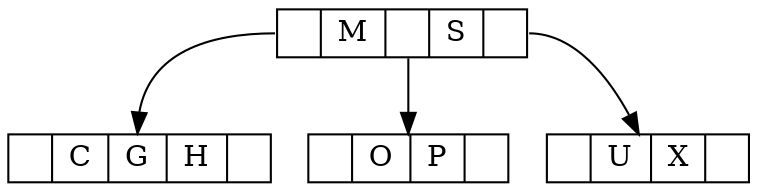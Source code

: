 digraph one {
	node [shape = record, height=.1];
	node0[label = "<f0> | <f1> M | <f2> |<f3> S| <f4> "];
	node1[label = "<f0> | <f1> C | <f2> G |<f3> H | <f4> "];
	node2[label = "<f0> | <f1> O | <f2> P | <f3> "];
	node3[label = "<f0> |<f1> U | <f2> X | <f3>"];
	
	"node0":f0 -> "node1":f2;
	"node0":f2 -> "node2";
	"node0":f4 -> "node3";

}